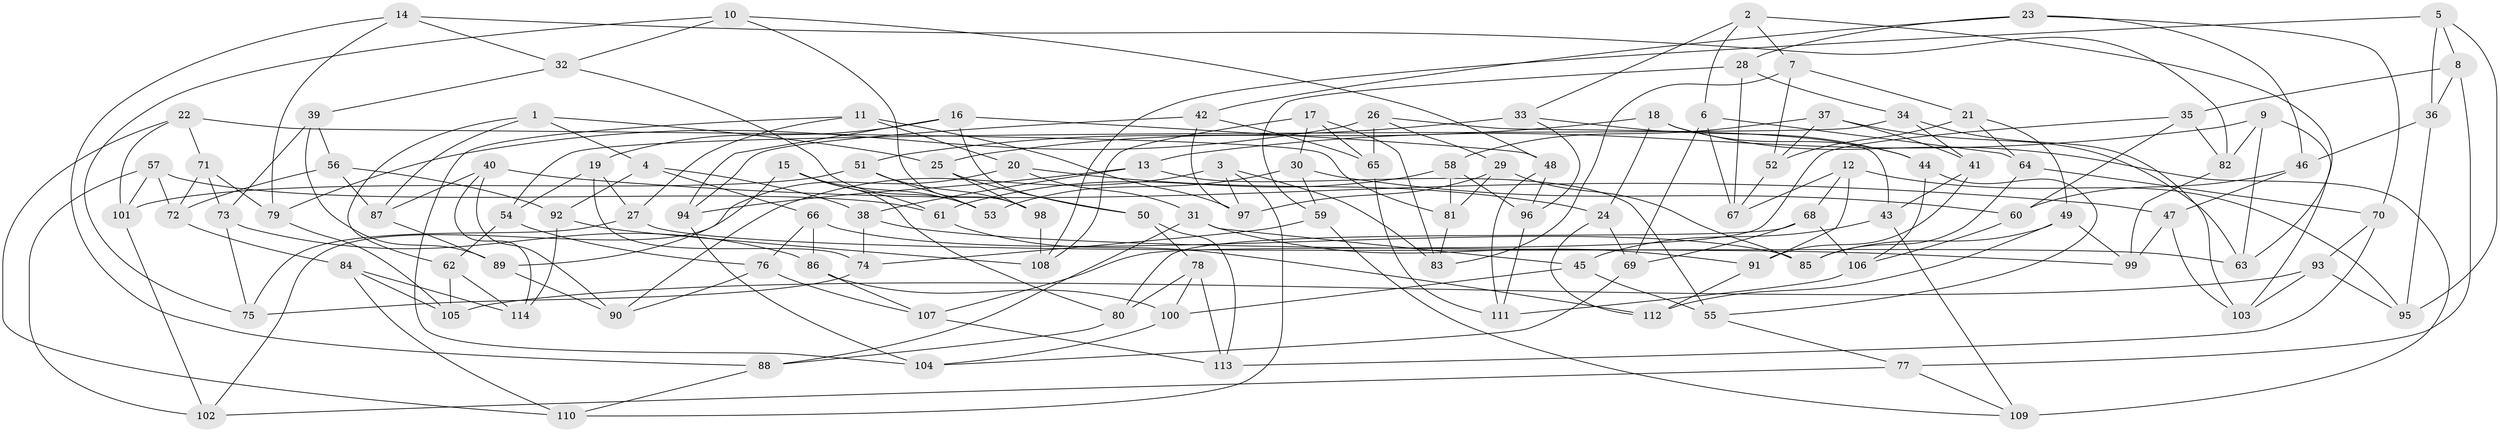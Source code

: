 // Generated by graph-tools (version 1.1) at 2025/50/03/09/25 03:50:47]
// undirected, 114 vertices, 228 edges
graph export_dot {
graph [start="1"]
  node [color=gray90,style=filled];
  1;
  2;
  3;
  4;
  5;
  6;
  7;
  8;
  9;
  10;
  11;
  12;
  13;
  14;
  15;
  16;
  17;
  18;
  19;
  20;
  21;
  22;
  23;
  24;
  25;
  26;
  27;
  28;
  29;
  30;
  31;
  32;
  33;
  34;
  35;
  36;
  37;
  38;
  39;
  40;
  41;
  42;
  43;
  44;
  45;
  46;
  47;
  48;
  49;
  50;
  51;
  52;
  53;
  54;
  55;
  56;
  57;
  58;
  59;
  60;
  61;
  62;
  63;
  64;
  65;
  66;
  67;
  68;
  69;
  70;
  71;
  72;
  73;
  74;
  75;
  76;
  77;
  78;
  79;
  80;
  81;
  82;
  83;
  84;
  85;
  86;
  87;
  88;
  89;
  90;
  91;
  92;
  93;
  94;
  95;
  96;
  97;
  98;
  99;
  100;
  101;
  102;
  103;
  104;
  105;
  106;
  107;
  108;
  109;
  110;
  111;
  112;
  113;
  114;
  1 -- 62;
  1 -- 4;
  1 -- 25;
  1 -- 87;
  2 -- 6;
  2 -- 7;
  2 -- 63;
  2 -- 33;
  3 -- 90;
  3 -- 97;
  3 -- 83;
  3 -- 110;
  4 -- 66;
  4 -- 92;
  4 -- 38;
  5 -- 8;
  5 -- 36;
  5 -- 108;
  5 -- 95;
  6 -- 67;
  6 -- 64;
  6 -- 69;
  7 -- 52;
  7 -- 21;
  7 -- 83;
  8 -- 77;
  8 -- 35;
  8 -- 36;
  9 -- 63;
  9 -- 103;
  9 -- 82;
  9 -- 13;
  10 -- 48;
  10 -- 75;
  10 -- 32;
  10 -- 98;
  11 -- 20;
  11 -- 27;
  11 -- 104;
  11 -- 97;
  12 -- 67;
  12 -- 91;
  12 -- 95;
  12 -- 68;
  13 -- 94;
  13 -- 55;
  13 -- 38;
  14 -- 32;
  14 -- 82;
  14 -- 79;
  14 -- 88;
  15 -- 80;
  15 -- 53;
  15 -- 61;
  15 -- 89;
  16 -- 50;
  16 -- 19;
  16 -- 94;
  16 -- 48;
  17 -- 30;
  17 -- 65;
  17 -- 83;
  17 -- 108;
  18 -- 44;
  18 -- 109;
  18 -- 24;
  18 -- 25;
  19 -- 54;
  19 -- 74;
  19 -- 27;
  20 -- 24;
  20 -- 31;
  20 -- 102;
  21 -- 64;
  21 -- 49;
  21 -- 52;
  22 -- 81;
  22 -- 101;
  22 -- 71;
  22 -- 110;
  23 -- 70;
  23 -- 46;
  23 -- 42;
  23 -- 28;
  24 -- 69;
  24 -- 112;
  25 -- 50;
  25 -- 98;
  26 -- 43;
  26 -- 65;
  26 -- 79;
  26 -- 29;
  27 -- 75;
  27 -- 63;
  28 -- 34;
  28 -- 59;
  28 -- 67;
  29 -- 97;
  29 -- 81;
  29 -- 85;
  30 -- 60;
  30 -- 53;
  30 -- 59;
  31 -- 45;
  31 -- 91;
  31 -- 88;
  32 -- 39;
  32 -- 53;
  33 -- 44;
  33 -- 51;
  33 -- 96;
  34 -- 103;
  34 -- 54;
  34 -- 41;
  35 -- 107;
  35 -- 82;
  35 -- 60;
  36 -- 95;
  36 -- 46;
  37 -- 58;
  37 -- 41;
  37 -- 63;
  37 -- 52;
  38 -- 99;
  38 -- 74;
  39 -- 73;
  39 -- 56;
  39 -- 89;
  40 -- 90;
  40 -- 87;
  40 -- 114;
  40 -- 47;
  41 -- 43;
  41 -- 91;
  42 -- 65;
  42 -- 94;
  42 -- 97;
  43 -- 109;
  43 -- 45;
  44 -- 106;
  44 -- 55;
  45 -- 55;
  45 -- 100;
  46 -- 60;
  46 -- 47;
  47 -- 99;
  47 -- 103;
  48 -- 111;
  48 -- 96;
  49 -- 85;
  49 -- 112;
  49 -- 99;
  50 -- 78;
  50 -- 113;
  51 -- 53;
  51 -- 98;
  51 -- 101;
  52 -- 67;
  54 -- 76;
  54 -- 62;
  55 -- 77;
  56 -- 92;
  56 -- 72;
  56 -- 87;
  57 -- 102;
  57 -- 101;
  57 -- 72;
  57 -- 61;
  58 -- 96;
  58 -- 61;
  58 -- 81;
  59 -- 74;
  59 -- 109;
  60 -- 106;
  61 -- 112;
  62 -- 105;
  62 -- 114;
  64 -- 70;
  64 -- 85;
  65 -- 111;
  66 -- 76;
  66 -- 85;
  66 -- 86;
  68 -- 106;
  68 -- 80;
  68 -- 69;
  69 -- 104;
  70 -- 93;
  70 -- 113;
  71 -- 72;
  71 -- 73;
  71 -- 79;
  72 -- 84;
  73 -- 86;
  73 -- 75;
  74 -- 75;
  76 -- 107;
  76 -- 90;
  77 -- 109;
  77 -- 102;
  78 -- 113;
  78 -- 80;
  78 -- 100;
  79 -- 105;
  80 -- 88;
  81 -- 83;
  82 -- 99;
  84 -- 114;
  84 -- 110;
  84 -- 105;
  86 -- 107;
  86 -- 100;
  87 -- 89;
  88 -- 110;
  89 -- 90;
  91 -- 112;
  92 -- 114;
  92 -- 108;
  93 -- 95;
  93 -- 103;
  93 -- 105;
  94 -- 104;
  96 -- 111;
  98 -- 108;
  100 -- 104;
  101 -- 102;
  106 -- 111;
  107 -- 113;
}
